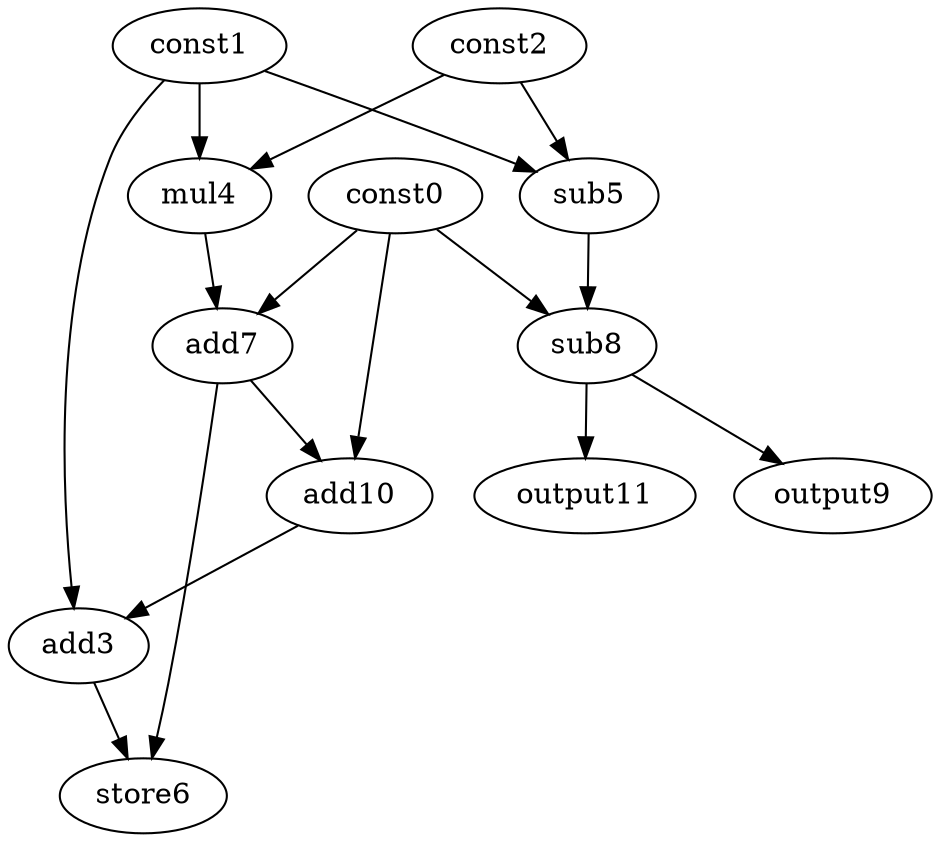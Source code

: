 digraph G { 
const0[opcode=const]; 
const1[opcode=const]; 
const2[opcode=const]; 
add3[opcode=add]; 
mul4[opcode=mul]; 
sub5[opcode=sub]; 
store6[opcode=store]; 
add7[opcode=add]; 
sub8[opcode=sub]; 
output9[opcode=output]; 
add10[opcode=add]; 
output11[opcode=output]; 
const1->mul4[operand=0];
const2->mul4[operand=1];
const1->sub5[operand=0];
const2->sub5[operand=1];
const0->add7[operand=0];
mul4->add7[operand=1];
const0->sub8[operand=0];
sub5->sub8[operand=1];
sub8->output9[operand=0];
const0->add10[operand=0];
add7->add10[operand=1];
sub8->output11[operand=0];
const1->add3[operand=0];
add10->add3[operand=1];
add3->store6[operand=0];
add7->store6[operand=1];
}
